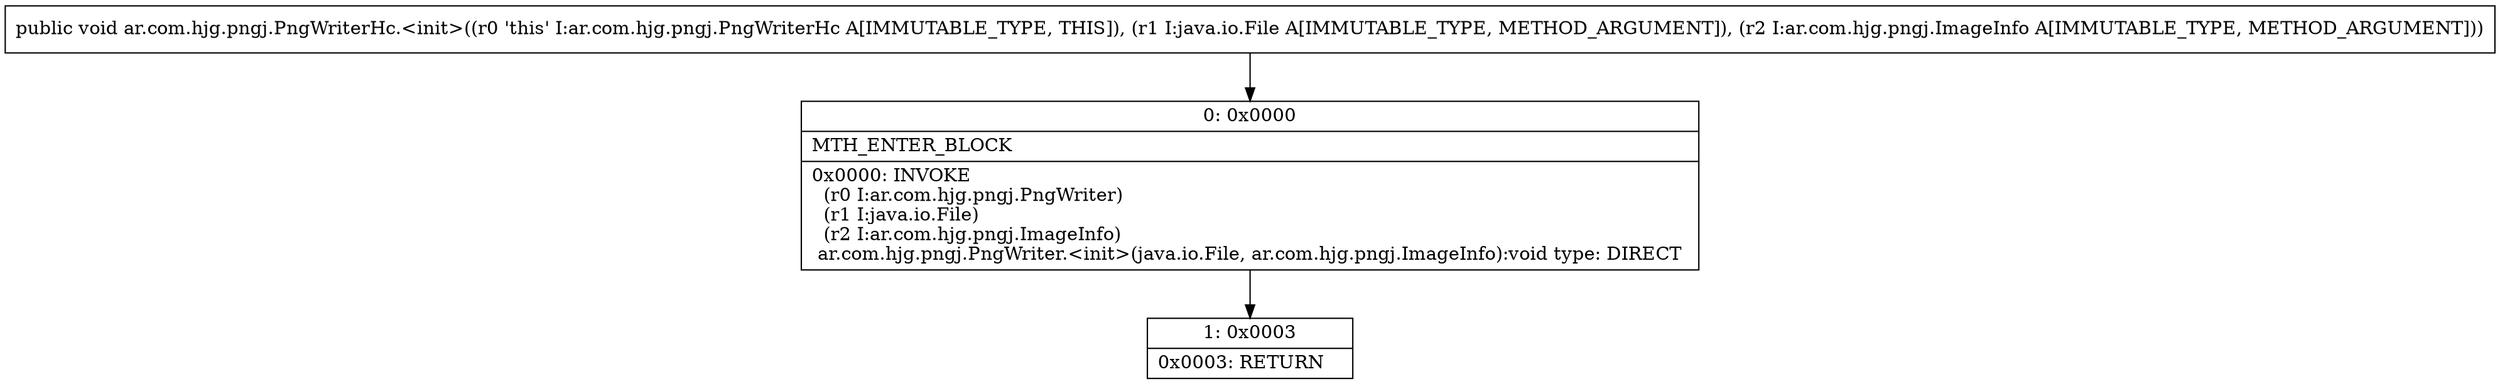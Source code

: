 digraph "CFG forar.com.hjg.pngj.PngWriterHc.\<init\>(Ljava\/io\/File;Lar\/com\/hjg\/pngj\/ImageInfo;)V" {
Node_0 [shape=record,label="{0\:\ 0x0000|MTH_ENTER_BLOCK\l|0x0000: INVOKE  \l  (r0 I:ar.com.hjg.pngj.PngWriter)\l  (r1 I:java.io.File)\l  (r2 I:ar.com.hjg.pngj.ImageInfo)\l ar.com.hjg.pngj.PngWriter.\<init\>(java.io.File, ar.com.hjg.pngj.ImageInfo):void type: DIRECT \l}"];
Node_1 [shape=record,label="{1\:\ 0x0003|0x0003: RETURN   \l}"];
MethodNode[shape=record,label="{public void ar.com.hjg.pngj.PngWriterHc.\<init\>((r0 'this' I:ar.com.hjg.pngj.PngWriterHc A[IMMUTABLE_TYPE, THIS]), (r1 I:java.io.File A[IMMUTABLE_TYPE, METHOD_ARGUMENT]), (r2 I:ar.com.hjg.pngj.ImageInfo A[IMMUTABLE_TYPE, METHOD_ARGUMENT])) }"];
MethodNode -> Node_0;
Node_0 -> Node_1;
}

